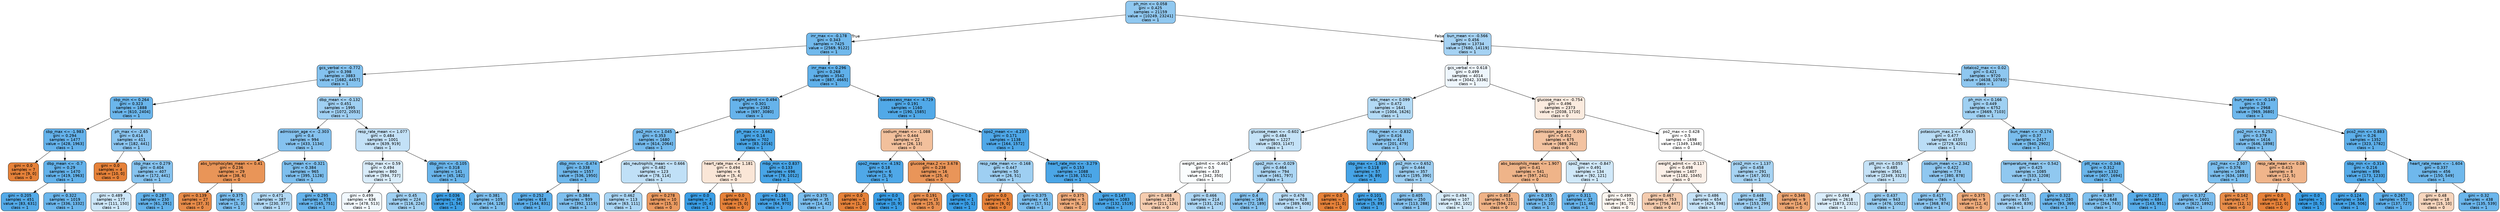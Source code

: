 digraph Tree {
node [shape=box, style="filled, rounded", color="black", fontname="helvetica"] ;
edge [fontname="helvetica"] ;
0 [label="ph_min <= 0.058\ngini = 0.425\nsamples = 21159\nvalue = [10249, 23241]\nclass = 1", fillcolor="#90c8f0"] ;
1 [label="inr_max <= -0.178\ngini = 0.343\nsamples = 7425\nvalue = [2569, 9122]\nclass = 1", fillcolor="#71b9ec"] ;
0 -> 1 [labeldistance=2.5, labelangle=45, headlabel="True"] ;
2 [label="gcs_verbal <= -0.772\ngini = 0.398\nsamples = 3883\nvalue = [1682, 4457]\nclass = 1", fillcolor="#84c2ef"] ;
1 -> 2 ;
3 [label="sbp_min <= 0.264\ngini = 0.323\nsamples = 1888\nvalue = [610, 2404]\nclass = 1", fillcolor="#6bb6ec"] ;
2 -> 3 ;
4 [label="sbp_max <= -1.983\ngini = 0.294\nsamples = 1477\nvalue = [428, 1963]\nclass = 1", fillcolor="#64b2eb"] ;
3 -> 4 ;
5 [label="gini = 0.0\nsamples = 7\nvalue = [9, 0]\nclass = 0", fillcolor="#e58139"] ;
4 -> 5 ;
6 [label="dbp_mean <= -0.7\ngini = 0.29\nsamples = 1470\nvalue = [419, 1963]\nclass = 1", fillcolor="#63b2eb"] ;
4 -> 6 ;
7 [label="gini = 0.205\nsamples = 451\nvalue = [83, 631]\nclass = 1", fillcolor="#53aae8"] ;
6 -> 7 ;
8 [label="gini = 0.322\nsamples = 1019\nvalue = [336, 1332]\nclass = 1", fillcolor="#6bb6ec"] ;
6 -> 8 ;
9 [label="ph_max <= -2.65\ngini = 0.414\nsamples = 411\nvalue = [182, 441]\nclass = 1", fillcolor="#8bc5f0"] ;
3 -> 9 ;
10 [label="gini = 0.0\nsamples = 4\nvalue = [10, 0]\nclass = 0", fillcolor="#e58139"] ;
9 -> 10 ;
11 [label="sbp_max <= 0.279\ngini = 0.404\nsamples = 407\nvalue = [172, 441]\nclass = 1", fillcolor="#86c3ef"] ;
9 -> 11 ;
12 [label="gini = 0.489\nsamples = 177\nvalue = [111, 150]\nclass = 1", fillcolor="#cce6f8"] ;
11 -> 12 ;
13 [label="gini = 0.287\nsamples = 230\nvalue = [61, 291]\nclass = 1", fillcolor="#63b2ea"] ;
11 -> 13 ;
14 [label="dbp_mean <= -0.132\ngini = 0.451\nsamples = 1995\nvalue = [1072, 2053]\nclass = 1", fillcolor="#a0d0f3"] ;
2 -> 14 ;
15 [label="admission_age <= -2.303\ngini = 0.4\nsamples = 994\nvalue = [433, 1134]\nclass = 1", fillcolor="#85c2ef"] ;
14 -> 15 ;
16 [label="abs_lymphocytes_mean <= 0.41\ngini = 0.236\nsamples = 29\nvalue = [38, 6]\nclass = 0", fillcolor="#e99558"] ;
15 -> 16 ;
17 [label="gini = 0.139\nsamples = 27\nvalue = [37, 3]\nclass = 0", fillcolor="#e78b49"] ;
16 -> 17 ;
18 [label="gini = 0.375\nsamples = 2\nvalue = [1, 3]\nclass = 1", fillcolor="#7bbeee"] ;
16 -> 18 ;
19 [label="bun_mean <= -0.321\ngini = 0.384\nsamples = 965\nvalue = [395, 1128]\nclass = 1", fillcolor="#7ebfee"] ;
15 -> 19 ;
20 [label="gini = 0.471\nsamples = 387\nvalue = [230, 377]\nclass = 1", fillcolor="#b2d9f5"] ;
19 -> 20 ;
21 [label="gini = 0.295\nsamples = 578\nvalue = [165, 751]\nclass = 1", fillcolor="#65b3eb"] ;
19 -> 21 ;
22 [label="resp_rate_mean <= 1.077\ngini = 0.484\nsamples = 1001\nvalue = [639, 919]\nclass = 1", fillcolor="#c3e1f7"] ;
14 -> 22 ;
23 [label="mbp_max <= 0.59\ngini = 0.494\nsamples = 860\nvalue = [594, 737]\nclass = 1", fillcolor="#d9ecfa"] ;
22 -> 23 ;
24 [label="gini = 0.499\nsamples = 636\nvalue = [478, 513]\nclass = 1", fillcolor="#f1f8fd"] ;
23 -> 24 ;
25 [label="gini = 0.45\nsamples = 224\nvalue = [116, 224]\nclass = 1", fillcolor="#a0d0f2"] ;
23 -> 25 ;
26 [label="dbp_min <= -0.105\ngini = 0.318\nsamples = 141\nvalue = [45, 182]\nclass = 1", fillcolor="#6ab5eb"] ;
22 -> 26 ;
27 [label="gini = 0.036\nsamples = 36\nvalue = [1, 54]\nclass = 1", fillcolor="#3d9fe5"] ;
26 -> 27 ;
28 [label="gini = 0.381\nsamples = 105\nvalue = [44, 128]\nclass = 1", fillcolor="#7dbfee"] ;
26 -> 28 ;
29 [label="inr_max <= 0.296\ngini = 0.268\nsamples = 3542\nvalue = [887, 4665]\nclass = 1", fillcolor="#5fb0ea"] ;
1 -> 29 ;
30 [label="weight_admit <= 0.494\ngini = 0.301\nsamples = 2382\nvalue = [697, 3080]\nclass = 1", fillcolor="#66b3eb"] ;
29 -> 30 ;
31 [label="po2_min <= 1.045\ngini = 0.353\nsamples = 1680\nvalue = [614, 2064]\nclass = 1", fillcolor="#74baed"] ;
30 -> 31 ;
32 [label="dbp_min <= -0.474\ngini = 0.338\nsamples = 1557\nvalue = [536, 1950]\nclass = 1", fillcolor="#6fb8ec"] ;
31 -> 32 ;
33 [label="gini = 0.252\nsamples = 618\nvalue = [144, 831]\nclass = 1", fillcolor="#5baeea"] ;
32 -> 33 ;
34 [label="gini = 0.384\nsamples = 939\nvalue = [392, 1119]\nclass = 1", fillcolor="#7ebfee"] ;
32 -> 34 ;
35 [label="abs_neutrophils_mean <= 0.666\ngini = 0.482\nsamples = 123\nvalue = [78, 114]\nclass = 1", fillcolor="#c0e0f7"] ;
31 -> 35 ;
36 [label="gini = 0.462\nsamples = 113\nvalue = [63, 111]\nclass = 1", fillcolor="#a9d5f4"] ;
35 -> 36 ;
37 [label="gini = 0.278\nsamples = 10\nvalue = [15, 3]\nclass = 0", fillcolor="#ea9a61"] ;
35 -> 37 ;
38 [label="ph_max <= -3.662\ngini = 0.14\nsamples = 702\nvalue = [83, 1016]\nclass = 1", fillcolor="#49a5e7"] ;
30 -> 38 ;
39 [label="heart_rate_max <= 1.181\ngini = 0.494\nsamples = 6\nvalue = [5, 4]\nclass = 0", fillcolor="#fae6d7"] ;
38 -> 39 ;
40 [label="gini = 0.0\nsamples = 3\nvalue = [0, 4]\nclass = 1", fillcolor="#399de5"] ;
39 -> 40 ;
41 [label="gini = 0.0\nsamples = 3\nvalue = [5, 0]\nclass = 0", fillcolor="#e58139"] ;
39 -> 41 ;
42 [label="mbp_min <= 0.837\ngini = 0.133\nsamples = 696\nvalue = [78, 1012]\nclass = 1", fillcolor="#48a5e7"] ;
38 -> 42 ;
43 [label="gini = 0.116\nsamples = 661\nvalue = [64, 970]\nclass = 1", fillcolor="#46a3e7"] ;
42 -> 43 ;
44 [label="gini = 0.375\nsamples = 35\nvalue = [14, 42]\nclass = 1", fillcolor="#7bbeee"] ;
42 -> 44 ;
45 [label="baseexcess_max <= -4.729\ngini = 0.191\nsamples = 1160\nvalue = [190, 1585]\nclass = 1", fillcolor="#51a9e8"] ;
29 -> 45 ;
46 [label="sodium_mean <= -1.088\ngini = 0.444\nsamples = 22\nvalue = [26, 13]\nclass = 0", fillcolor="#f2c09c"] ;
45 -> 46 ;
47 [label="spo2_mean <= -4.192\ngini = 0.18\nsamples = 6\nvalue = [1, 9]\nclass = 1", fillcolor="#4fa8e8"] ;
46 -> 47 ;
48 [label="gini = 0.0\nsamples = 1\nvalue = [1, 0]\nclass = 0", fillcolor="#e58139"] ;
47 -> 48 ;
49 [label="gini = 0.0\nsamples = 5\nvalue = [0, 9]\nclass = 1", fillcolor="#399de5"] ;
47 -> 49 ;
50 [label="glucose_max.2 <= 3.678\ngini = 0.238\nsamples = 16\nvalue = [25, 4]\nclass = 0", fillcolor="#e99559"] ;
46 -> 50 ;
51 [label="gini = 0.191\nsamples = 15\nvalue = [25, 3]\nclass = 0", fillcolor="#e89051"] ;
50 -> 51 ;
52 [label="gini = 0.0\nsamples = 1\nvalue = [0, 1]\nclass = 1", fillcolor="#399de5"] ;
50 -> 52 ;
53 [label="spo2_mean <= -4.237\ngini = 0.171\nsamples = 1138\nvalue = [164, 1572]\nclass = 1", fillcolor="#4ea7e8"] ;
45 -> 53 ;
54 [label="resp_rate_mean <= -0.168\ngini = 0.447\nsamples = 50\nvalue = [26, 51]\nclass = 1", fillcolor="#9ecff2"] ;
53 -> 54 ;
55 [label="gini = 0.0\nsamples = 5\nvalue = [9, 0]\nclass = 0", fillcolor="#e58139"] ;
54 -> 55 ;
56 [label="gini = 0.375\nsamples = 45\nvalue = [17, 51]\nclass = 1", fillcolor="#7bbeee"] ;
54 -> 56 ;
57 [label="heart_rate_min <= -3.279\ngini = 0.153\nsamples = 1088\nvalue = [138, 1521]\nclass = 1", fillcolor="#4ba6e7"] ;
53 -> 57 ;
58 [label="gini = 0.375\nsamples = 5\nvalue = [6, 2]\nclass = 0", fillcolor="#eeab7b"] ;
57 -> 58 ;
59 [label="gini = 0.147\nsamples = 1083\nvalue = [132, 1519]\nclass = 1", fillcolor="#4aa6e7"] ;
57 -> 59 ;
60 [label="bun_mean <= -0.566\ngini = 0.456\nsamples = 13734\nvalue = [7680, 14119]\nclass = 1", fillcolor="#a5d2f3"] ;
0 -> 60 [labeldistance=2.5, labelangle=-45, headlabel="False"] ;
61 [label="gcs_verbal <= 0.618\ngini = 0.499\nsamples = 4014\nvalue = [3042, 3336]\nclass = 1", fillcolor="#eef6fd"] ;
60 -> 61 ;
62 [label="wbc_mean <= 0.099\ngini = 0.472\nsamples = 1641\nvalue = [1004, 1626]\nclass = 1", fillcolor="#b3daf5"] ;
61 -> 62 ;
63 [label="glucose_mean <= -0.602\ngini = 0.484\nsamples = 1227\nvalue = [803, 1147]\nclass = 1", fillcolor="#c4e2f7"] ;
62 -> 63 ;
64 [label="weight_admit <= -0.461\ngini = 0.5\nsamples = 433\nvalue = [342, 350]\nclass = 1", fillcolor="#fafdfe"] ;
63 -> 64 ;
65 [label="gini = 0.468\nsamples = 219\nvalue = [211, 126]\nclass = 0", fillcolor="#f5ccaf"] ;
64 -> 65 ;
66 [label="gini = 0.466\nsamples = 214\nvalue = [131, 224]\nclass = 1", fillcolor="#add6f4"] ;
64 -> 66 ;
67 [label="spo2_min <= -0.029\ngini = 0.464\nsamples = 794\nvalue = [461, 797]\nclass = 1", fillcolor="#acd6f4"] ;
63 -> 67 ;
68 [label="gini = 0.4\nsamples = 166\nvalue = [72, 189]\nclass = 1", fillcolor="#84c2ef"] ;
67 -> 68 ;
69 [label="gini = 0.476\nsamples = 628\nvalue = [389, 608]\nclass = 1", fillcolor="#b8dcf6"] ;
67 -> 69 ;
70 [label="mbp_mean <= -0.832\ngini = 0.416\nsamples = 414\nvalue = [201, 479]\nclass = 1", fillcolor="#8cc6f0"] ;
62 -> 70 ;
71 [label="sbp_max <= -1.939\ngini = 0.118\nsamples = 57\nvalue = [6, 89]\nclass = 1", fillcolor="#46a4e7"] ;
70 -> 71 ;
72 [label="gini = 0.0\nsamples = 1\nvalue = [1, 0]\nclass = 0", fillcolor="#e58139"] ;
71 -> 72 ;
73 [label="gini = 0.101\nsamples = 56\nvalue = [5, 89]\nclass = 1", fillcolor="#44a3e6"] ;
71 -> 73 ;
74 [label="po2_min <= 0.652\ngini = 0.444\nsamples = 357\nvalue = [195, 390]\nclass = 1", fillcolor="#9ccef2"] ;
70 -> 74 ;
75 [label="gini = 0.405\nsamples = 250\nvalue = [113, 288]\nclass = 1", fillcolor="#87c3ef"] ;
74 -> 75 ;
76 [label="gini = 0.494\nsamples = 107\nvalue = [82, 102]\nclass = 1", fillcolor="#d8ecfa"] ;
74 -> 76 ;
77 [label="glucose_max <= -0.754\ngini = 0.496\nsamples = 2373\nvalue = [2038, 1710]\nclass = 0", fillcolor="#fbebdf"] ;
61 -> 77 ;
78 [label="admission_age <= -0.093\ngini = 0.452\nsamples = 675\nvalue = [689, 362]\nclass = 0", fillcolor="#f3c3a1"] ;
77 -> 78 ;
79 [label="abs_basophils_mean <= 1.907\ngini = 0.41\nsamples = 541\nvalue = [597, 241]\nclass = 0", fillcolor="#efb489"] ;
78 -> 79 ;
80 [label="gini = 0.403\nsamples = 531\nvalue = [594, 231]\nclass = 0", fillcolor="#efb286"] ;
79 -> 80 ;
81 [label="gini = 0.355\nsamples = 10\nvalue = [3, 10]\nclass = 1", fillcolor="#74baed"] ;
79 -> 81 ;
82 [label="spo2_mean <= -0.847\ngini = 0.491\nsamples = 134\nvalue = [92, 121]\nclass = 1", fillcolor="#d0e8f9"] ;
78 -> 82 ;
83 [label="gini = 0.311\nsamples = 32\nvalue = [11, 46]\nclass = 1", fillcolor="#68b4eb"] ;
82 -> 83 ;
84 [label="gini = 0.499\nsamples = 102\nvalue = [81, 75]\nclass = 0", fillcolor="#fdf6f0"] ;
82 -> 84 ;
85 [label="po2_max <= 0.428\ngini = 0.5\nsamples = 1698\nvalue = [1349, 1348]\nclass = 0", fillcolor="#ffffff"] ;
77 -> 85 ;
86 [label="weight_admit <= -0.117\ngini = 0.498\nsamples = 1407\nvalue = [1182, 1045]\nclass = 0", fillcolor="#fcf0e8"] ;
85 -> 86 ;
87 [label="gini = 0.467\nsamples = 753\nvalue = [756, 447]\nclass = 0", fillcolor="#f4cbae"] ;
86 -> 87 ;
88 [label="gini = 0.486\nsamples = 654\nvalue = [426, 598]\nclass = 1", fillcolor="#c6e3f8"] ;
86 -> 88 ;
89 [label="pco2_min <= 1.137\ngini = 0.458\nsamples = 291\nvalue = [167, 303]\nclass = 1", fillcolor="#a6d3f3"] ;
85 -> 89 ;
90 [label="gini = 0.448\nsamples = 282\nvalue = [153, 299]\nclass = 1", fillcolor="#9ecff2"] ;
89 -> 90 ;
91 [label="gini = 0.346\nsamples = 9\nvalue = [14, 4]\nclass = 0", fillcolor="#eca572"] ;
89 -> 91 ;
92 [label="totalco2_max <= 0.02\ngini = 0.421\nsamples = 9720\nvalue = [4638, 10783]\nclass = 1", fillcolor="#8ec7f0"] ;
60 -> 92 ;
93 [label="ph_min <= 0.166\ngini = 0.449\nsamples = 6752\nvalue = [3669, 7103]\nclass = 1", fillcolor="#9fd0f2"] ;
92 -> 93 ;
94 [label="potassium_max.1 <= 0.563\ngini = 0.477\nsamples = 4335\nvalue = [2729, 4201]\nclass = 1", fillcolor="#baddf6"] ;
93 -> 94 ;
95 [label="ptt_min <= 0.055\ngini = 0.485\nsamples = 3561\nvalue = [2349, 3323]\nclass = 1", fillcolor="#c5e2f7"] ;
94 -> 95 ;
96 [label="gini = 0.494\nsamples = 2618\nvalue = [1873, 2321]\nclass = 1", fillcolor="#d9ecfa"] ;
95 -> 96 ;
97 [label="gini = 0.437\nsamples = 943\nvalue = [476, 1002]\nclass = 1", fillcolor="#97ccf1"] ;
95 -> 97 ;
98 [label="sodium_mean <= 2.342\ngini = 0.422\nsamples = 774\nvalue = [380, 878]\nclass = 1", fillcolor="#8fc7f0"] ;
94 -> 98 ;
99 [label="gini = 0.417\nsamples = 765\nvalue = [368, 874]\nclass = 1", fillcolor="#8cc6f0"] ;
98 -> 99 ;
100 [label="gini = 0.375\nsamples = 9\nvalue = [12, 4]\nclass = 0", fillcolor="#eeab7b"] ;
98 -> 100 ;
101 [label="bun_mean <= -0.174\ngini = 0.37\nsamples = 2417\nvalue = [940, 2902]\nclass = 1", fillcolor="#79bded"] ;
93 -> 101 ;
102 [label="temperature_mean <= 0.542\ngini = 0.425\nsamples = 1085\nvalue = [533, 1208]\nclass = 1", fillcolor="#90c8f0"] ;
101 -> 102 ;
103 [label="gini = 0.451\nsamples = 805\nvalue = [440, 839]\nclass = 1", fillcolor="#a1d0f3"] ;
102 -> 103 ;
104 [label="gini = 0.322\nsamples = 280\nvalue = [93, 369]\nclass = 1", fillcolor="#6bb6ec"] ;
102 -> 104 ;
105 [label="ptt_max <= -0.348\ngini = 0.312\nsamples = 1332\nvalue = [407, 1694]\nclass = 1", fillcolor="#69b5eb"] ;
101 -> 105 ;
106 [label="gini = 0.387\nsamples = 648\nvalue = [264, 743]\nclass = 1", fillcolor="#7fc0ee"] ;
105 -> 106 ;
107 [label="gini = 0.227\nsamples = 684\nvalue = [143, 951]\nclass = 1", fillcolor="#57ace9"] ;
105 -> 107 ;
108 [label="bun_mean <= -0.149\ngini = 0.33\nsamples = 2968\nvalue = [969, 3680]\nclass = 1", fillcolor="#6db7ec"] ;
92 -> 108 ;
109 [label="po2_min <= 6.252\ngini = 0.379\nsamples = 1616\nvalue = [646, 1898]\nclass = 1", fillcolor="#7cbeee"] ;
108 -> 109 ;
110 [label="po2_max <= 2.507\ngini = 0.376\nsamples = 1608\nvalue = [634, 1893]\nclass = 1", fillcolor="#7bbeee"] ;
109 -> 110 ;
111 [label="gini = 0.372\nsamples = 1601\nvalue = [622, 1892]\nclass = 1", fillcolor="#7abdee"] ;
110 -> 111 ;
112 [label="gini = 0.142\nsamples = 7\nvalue = [12, 1]\nclass = 0", fillcolor="#e78c49"] ;
110 -> 112 ;
113 [label="resp_rate_mean <= 0.08\ngini = 0.415\nsamples = 8\nvalue = [12, 5]\nclass = 0", fillcolor="#f0b58b"] ;
109 -> 113 ;
114 [label="gini = 0.0\nsamples = 6\nvalue = [12, 0]\nclass = 0", fillcolor="#e58139"] ;
113 -> 114 ;
115 [label="gini = 0.0\nsamples = 2\nvalue = [0, 5]\nclass = 1", fillcolor="#399de5"] ;
113 -> 115 ;
116 [label="pco2_min <= 0.883\ngini = 0.26\nsamples = 1352\nvalue = [323, 1782]\nclass = 1", fillcolor="#5dafea"] ;
108 -> 116 ;
117 [label="sbp_min <= -0.314\ngini = 0.216\nsamples = 896\nvalue = [173, 1233]\nclass = 1", fillcolor="#55abe9"] ;
116 -> 117 ;
118 [label="gini = 0.124\nsamples = 344\nvalue = [36, 506]\nclass = 1", fillcolor="#47a4e7"] ;
117 -> 118 ;
119 [label="gini = 0.267\nsamples = 552\nvalue = [137, 727]\nclass = 1", fillcolor="#5eafea"] ;
117 -> 119 ;
120 [label="heart_rate_mean <= -1.604\ngini = 0.337\nsamples = 456\nvalue = [150, 549]\nclass = 1", fillcolor="#6fb8ec"] ;
116 -> 120 ;
121 [label="gini = 0.48\nsamples = 18\nvalue = [15, 10]\nclass = 0", fillcolor="#f6d5bd"] ;
120 -> 121 ;
122 [label="gini = 0.32\nsamples = 438\nvalue = [135, 539]\nclass = 1", fillcolor="#6bb6ec"] ;
120 -> 122 ;
}